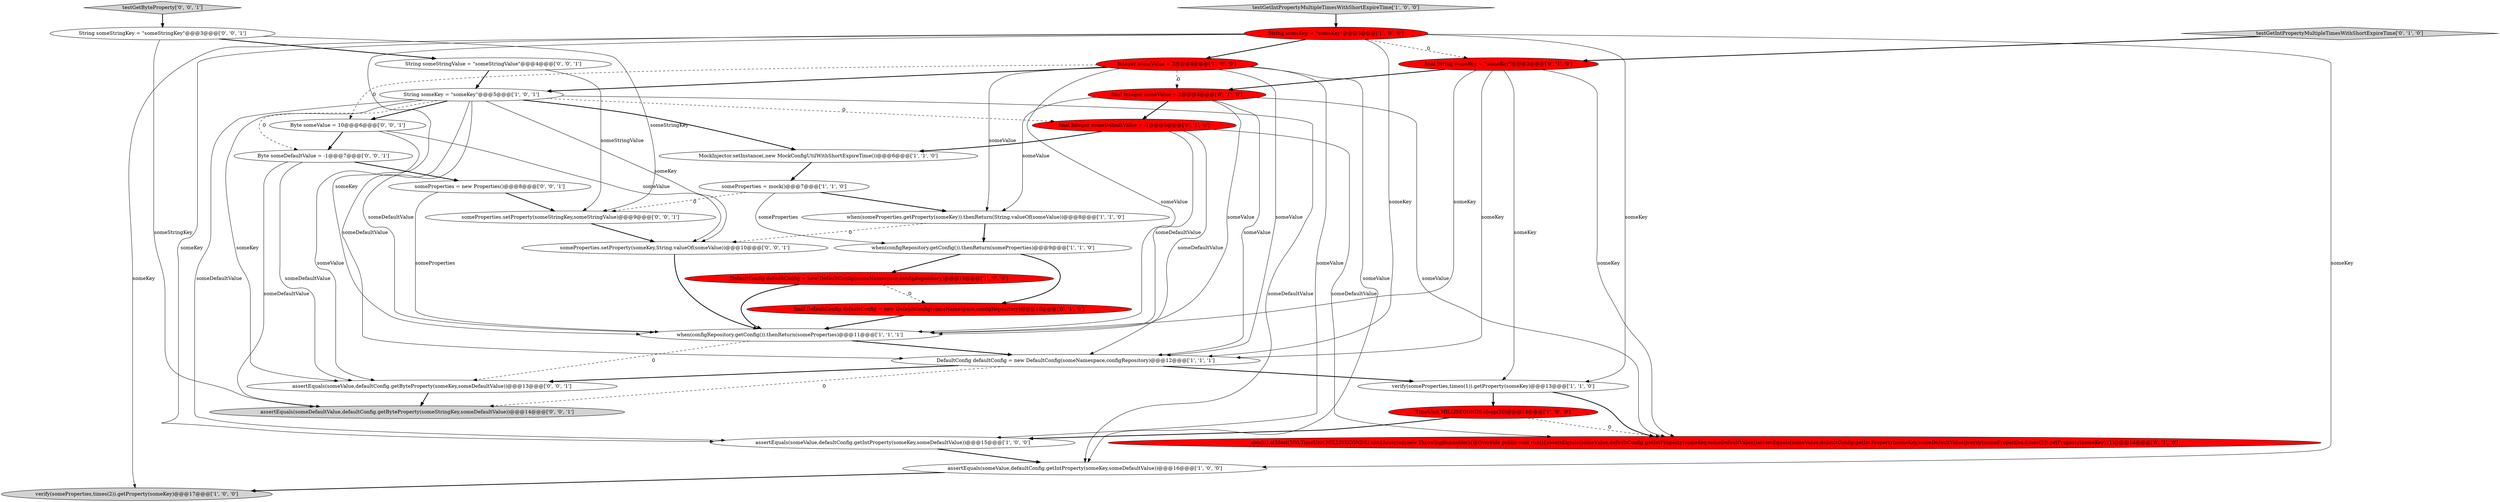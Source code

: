digraph {
22 [style = filled, label = "String someStringValue = \"someStringValue\"@@@4@@@['0', '0', '1']", fillcolor = white, shape = ellipse image = "AAA0AAABBB3BBB"];
31 [style = filled, label = "Byte someDefaultValue = -1@@@7@@@['0', '0', '1']", fillcolor = white, shape = ellipse image = "AAA0AAABBB3BBB"];
9 [style = filled, label = "DefaultConfig defaultConfig = new DefaultConfig(someNamespace,configRepository)@@@12@@@['1', '1', '1']", fillcolor = white, shape = ellipse image = "AAA0AAABBB1BBB"];
10 [style = filled, label = "Integer someValue = 2@@@4@@@['1', '0', '0']", fillcolor = red, shape = ellipse image = "AAA1AAABBB1BBB"];
11 [style = filled, label = "when(configRepository.getConfig()).thenReturn(someProperties)@@@11@@@['1', '1', '1']", fillcolor = white, shape = ellipse image = "AAA0AAABBB1BBB"];
25 [style = filled, label = "assertEquals(someValue,defaultConfig.getByteProperty(someKey,someDefaultValue))@@@13@@@['0', '0', '1']", fillcolor = white, shape = ellipse image = "AAA0AAABBB3BBB"];
27 [style = filled, label = "someProperties.setProperty(someKey,String.valueOf(someValue))@@@10@@@['0', '0', '1']", fillcolor = white, shape = ellipse image = "AAA0AAABBB3BBB"];
21 [style = filled, label = "final String someKey = \"someKey\"@@@3@@@['0', '1', '0']", fillcolor = red, shape = ellipse image = "AAA1AAABBB2BBB"];
7 [style = filled, label = "assertEquals(someValue,defaultConfig.getIntProperty(someKey,someDefaultValue))@@@16@@@['1', '0', '0']", fillcolor = white, shape = ellipse image = "AAA0AAABBB1BBB"];
19 [style = filled, label = "await().atMost(500,TimeUnit.MILLISECONDS).untilAsserted(new ThrowingRunnable(){@Override public void run(){assertEquals(someValue,defaultConfig.getIntProperty(someKey,someDefaultValue))assertEquals(someValue,defaultConfig.getIntProperty(someKey,someDefaultValue))verify(someProperties,times(2)).getProperty(someKey)}})@@@14@@@['0', '1', '0']", fillcolor = red, shape = ellipse image = "AAA1AAABBB2BBB"];
12 [style = filled, label = "verify(someProperties,times(2)).getProperty(someKey)@@@17@@@['1', '0', '0']", fillcolor = lightgray, shape = ellipse image = "AAA0AAABBB1BBB"];
15 [style = filled, label = "when(configRepository.getConfig()).thenReturn(someProperties)@@@9@@@['1', '1', '0']", fillcolor = white, shape = ellipse image = "AAA0AAABBB1BBB"];
13 [style = filled, label = "someProperties = mock()@@@7@@@['1', '1', '0']", fillcolor = white, shape = ellipse image = "AAA0AAABBB1BBB"];
4 [style = filled, label = "testGetIntPropertyMultipleTimesWithShortExpireTime['1', '0', '0']", fillcolor = lightgray, shape = diamond image = "AAA0AAABBB1BBB"];
3 [style = filled, label = "verify(someProperties,times(1)).getProperty(someKey)@@@13@@@['1', '1', '0']", fillcolor = white, shape = ellipse image = "AAA0AAABBB1BBB"];
16 [style = filled, label = "final Integer someValue = 2@@@4@@@['0', '1', '0']", fillcolor = red, shape = ellipse image = "AAA1AAABBB2BBB"];
18 [style = filled, label = "final DefaultConfig defaultConfig = new DefaultConfig(someNamespace,configRepository)@@@10@@@['0', '1', '0']", fillcolor = red, shape = ellipse image = "AAA1AAABBB2BBB"];
14 [style = filled, label = "DefaultConfig defaultConfig = new DefaultConfig(someNamespace,configRepository)@@@10@@@['1', '0', '0']", fillcolor = red, shape = ellipse image = "AAA1AAABBB1BBB"];
30 [style = filled, label = "assertEquals(someDefaultValue,defaultConfig.getByteProperty(someStringKey,someDefaultValue))@@@14@@@['0', '0', '1']", fillcolor = lightgray, shape = ellipse image = "AAA0AAABBB3BBB"];
6 [style = filled, label = "TimeUnit.MILLISECONDS.sleep(50)@@@14@@@['1', '0', '0']", fillcolor = red, shape = ellipse image = "AAA1AAABBB1BBB"];
0 [style = filled, label = "assertEquals(someValue,defaultConfig.getIntProperty(someKey,someDefaultValue))@@@15@@@['1', '0', '0']", fillcolor = white, shape = ellipse image = "AAA0AAABBB1BBB"];
5 [style = filled, label = "when(someProperties.getProperty(someKey)).thenReturn(String.valueOf(someValue))@@@8@@@['1', '1', '0']", fillcolor = white, shape = ellipse image = "AAA0AAABBB1BBB"];
2 [style = filled, label = "String someKey = \"someKey\"@@@5@@@['1', '0', '1']", fillcolor = white, shape = ellipse image = "AAA0AAABBB1BBB"];
8 [style = filled, label = "String someKey = \"someKey\"@@@3@@@['1', '0', '0']", fillcolor = red, shape = ellipse image = "AAA1AAABBB1BBB"];
24 [style = filled, label = "testGetByteProperty['0', '0', '1']", fillcolor = lightgray, shape = diamond image = "AAA0AAABBB3BBB"];
17 [style = filled, label = "final Integer someDefaultValue = -1@@@5@@@['0', '1', '0']", fillcolor = red, shape = ellipse image = "AAA1AAABBB2BBB"];
28 [style = filled, label = "String someStringKey = \"someStringKey\"@@@3@@@['0', '0', '1']", fillcolor = white, shape = ellipse image = "AAA0AAABBB3BBB"];
20 [style = filled, label = "testGetIntPropertyMultipleTimesWithShortExpireTime['0', '1', '0']", fillcolor = lightgray, shape = diamond image = "AAA0AAABBB2BBB"];
23 [style = filled, label = "Byte someValue = 10@@@6@@@['0', '0', '1']", fillcolor = white, shape = ellipse image = "AAA0AAABBB3BBB"];
26 [style = filled, label = "someProperties = new Properties()@@@8@@@['0', '0', '1']", fillcolor = white, shape = ellipse image = "AAA0AAABBB3BBB"];
1 [style = filled, label = "MockInjector.setInstance(,new MockConfigUtilWithShortExpireTime())@@@6@@@['1', '1', '0']", fillcolor = white, shape = ellipse image = "AAA0AAABBB1BBB"];
29 [style = filled, label = "someProperties.setProperty(someStringKey,someStringValue)@@@9@@@['0', '0', '1']", fillcolor = white, shape = ellipse image = "AAA0AAABBB3BBB"];
23->31 [style = bold, label=""];
24->28 [style = bold, label=""];
8->10 [style = bold, label=""];
2->25 [style = solid, label="someKey"];
23->25 [style = solid, label="someValue"];
22->2 [style = bold, label=""];
13->15 [style = solid, label="someProperties"];
17->1 [style = bold, label=""];
15->14 [style = bold, label=""];
10->11 [style = solid, label="someValue"];
17->11 [style = solid, label="someDefaultValue"];
10->9 [style = solid, label="someValue"];
7->12 [style = bold, label=""];
2->1 [style = bold, label=""];
13->29 [style = dashed, label="0"];
25->30 [style = bold, label=""];
26->29 [style = bold, label=""];
10->5 [style = solid, label="someValue"];
21->19 [style = solid, label="someKey"];
18->11 [style = bold, label=""];
28->29 [style = solid, label="someStringKey"];
8->7 [style = solid, label="someKey"];
5->15 [style = bold, label=""];
3->6 [style = bold, label=""];
10->7 [style = solid, label="someValue"];
6->0 [style = bold, label=""];
31->30 [style = solid, label="someDefaultValue"];
16->17 [style = bold, label=""];
2->9 [style = solid, label="someDefaultValue"];
26->11 [style = solid, label="someProperties"];
8->21 [style = dashed, label="0"];
11->9 [style = bold, label=""];
2->17 [style = dashed, label="0"];
16->11 [style = solid, label="someValue"];
15->18 [style = bold, label=""];
1->13 [style = bold, label=""];
2->11 [style = solid, label="someDefaultValue"];
28->30 [style = solid, label="someStringKey"];
8->3 [style = solid, label="someKey"];
8->9 [style = solid, label="someKey"];
21->9 [style = solid, label="someKey"];
10->0 [style = solid, label="someValue"];
0->7 [style = bold, label=""];
8->11 [style = solid, label="someKey"];
20->21 [style = bold, label=""];
2->0 [style = solid, label="someDefaultValue"];
21->11 [style = solid, label="someKey"];
2->23 [style = bold, label=""];
2->31 [style = dashed, label="0"];
29->27 [style = bold, label=""];
31->26 [style = bold, label=""];
5->27 [style = dashed, label="0"];
27->11 [style = bold, label=""];
3->19 [style = bold, label=""];
2->7 [style = solid, label="someDefaultValue"];
31->25 [style = solid, label="someDefaultValue"];
8->12 [style = solid, label="someKey"];
21->3 [style = solid, label="someKey"];
17->19 [style = solid, label="someDefaultValue"];
9->25 [style = bold, label=""];
6->19 [style = dashed, label="0"];
11->25 [style = dashed, label="0"];
13->5 [style = bold, label=""];
21->16 [style = bold, label=""];
16->5 [style = solid, label="someValue"];
9->3 [style = bold, label=""];
4->8 [style = bold, label=""];
16->19 [style = solid, label="someValue"];
17->9 [style = solid, label="someDefaultValue"];
10->2 [style = bold, label=""];
10->16 [style = dashed, label="0"];
14->18 [style = dashed, label="0"];
9->30 [style = dashed, label="0"];
2->27 [style = solid, label="someKey"];
16->9 [style = solid, label="someValue"];
14->11 [style = bold, label=""];
23->27 [style = solid, label="someValue"];
10->23 [style = dashed, label="0"];
28->22 [style = bold, label=""];
8->0 [style = solid, label="someKey"];
22->29 [style = solid, label="someStringValue"];
}
